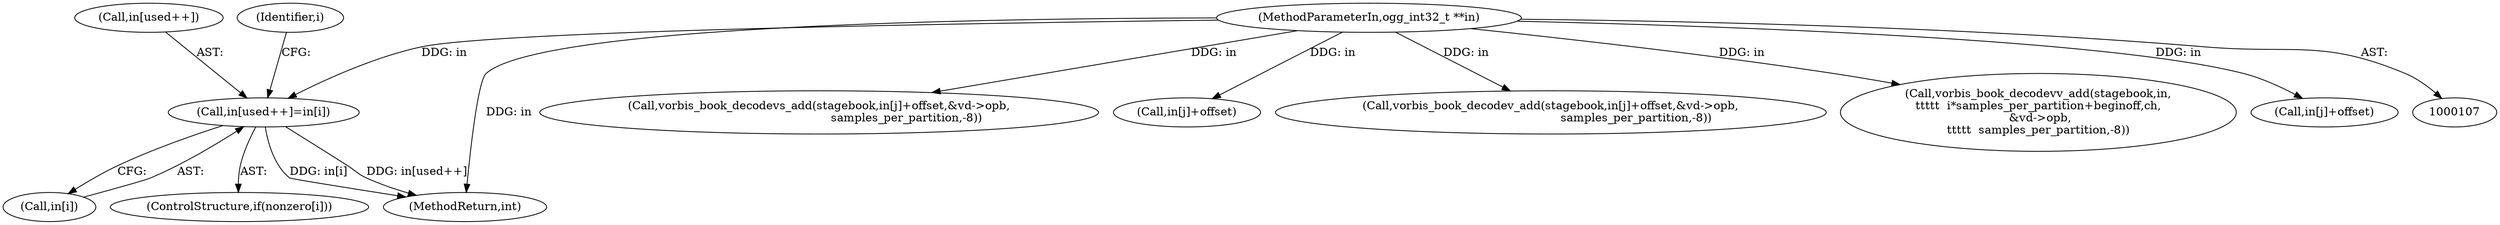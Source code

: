digraph "0_Android_659030a2e80c38fb8da0a4eb68695349eec6778b@array" {
"1000232" [label="(Call,in[used++]=in[i])"];
"1000110" [label="(MethodParameterIn,ogg_int32_t **in)"];
"1000237" [label="(Call,in[i])"];
"1000565" [label="(Call,vorbis_book_decodevs_add(stagebook,in[j]+offset,&vd->opb,\n                                                samples_per_partition,-8))"];
"1000567" [label="(Call,in[j]+offset)"];
"1000544" [label="(Call,vorbis_book_decodev_add(stagebook,in[j]+offset,&vd->opb,\n                                               samples_per_partition,-8))"];
"1000842" [label="(Call,vorbis_book_decodevv_add(stagebook,in,\n\t\t\t\t\t  i*samples_per_partition+beginoff,ch,\n &vd->opb,\n\t\t\t\t\t  samples_per_partition,-8))"];
"1000110" [label="(MethodParameterIn,ogg_int32_t **in)"];
"1000546" [label="(Call,in[j]+offset)"];
"1000228" [label="(ControlStructure,if(nonzero[i]))"];
"1000864" [label="(MethodReturn,int)"];
"1000232" [label="(Call,in[used++]=in[i])"];
"1000233" [label="(Call,in[used++])"];
"1000227" [label="(Identifier,i)"];
"1000232" -> "1000228"  [label="AST: "];
"1000232" -> "1000237"  [label="CFG: "];
"1000233" -> "1000232"  [label="AST: "];
"1000237" -> "1000232"  [label="AST: "];
"1000227" -> "1000232"  [label="CFG: "];
"1000232" -> "1000864"  [label="DDG: in[i]"];
"1000232" -> "1000864"  [label="DDG: in[used++]"];
"1000110" -> "1000232"  [label="DDG: in"];
"1000110" -> "1000107"  [label="AST: "];
"1000110" -> "1000864"  [label="DDG: in"];
"1000110" -> "1000544"  [label="DDG: in"];
"1000110" -> "1000546"  [label="DDG: in"];
"1000110" -> "1000565"  [label="DDG: in"];
"1000110" -> "1000567"  [label="DDG: in"];
"1000110" -> "1000842"  [label="DDG: in"];
}
